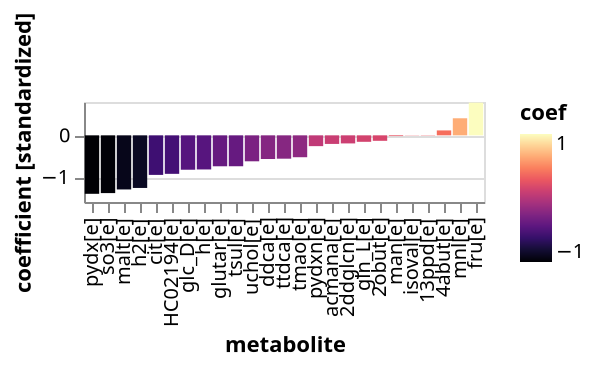 {
  "$schema": "https://vega.github.io/schema/vega-lite/v5.json",
  "width": 200,
  "height": 50,
  "data": {
    "values": [
      {
        "coef": -1.403220164,
        "metabolite": "pydx[e]",
        "description": "Pyridoxal"
      },
      {
        "coef": -1.3864171369,
        "metabolite": "so3[e]",
        "description": "Sulfite"
      },
      {
        "coef": -1.2988432936,
        "metabolite": "malt[e]",
        "description": "Maltose"
      },
      {
        "coef": -1.2627663038,
        "metabolite": "h2[e]",
        "description": "Hydrogen"
      },
      {
        "coef": -0.9494759469,
        "metabolite": "cit[e]",
        "description": "Citrate"
      },
      {
        "coef": -0.92410626,
        "metabolite": "HC02194[e]",
        "description": "Ursodiol"
      },
      {
        "coef": -0.8255619351,
        "metabolite": "glc_D[e]",
        "description": "D-glucose"
      },
      {
        "coef": -0.8189398698,
        "metabolite": "h[e]",
        "description": "proton"
      },
      {
        "coef": -0.7426755129,
        "metabolite": "glutar[e]",
        "description": "Glutarate"
      },
      {
        "coef": -0.7420113834,
        "metabolite": "tsul[e]",
        "description": "thiosulfate(2-)"
      },
      {
        "coef": -0.6232042068,
        "metabolite": "uchol[e]",
        "description": "Ursocholate"
      },
      {
        "coef": -0.5684139533,
        "metabolite": "ddca[e]",
        "description": "laurate"
      },
      {
        "coef": -0.5605311581,
        "metabolite": "ttdca[e]",
        "description": "tetradecanoate (n-C14:0)"
      },
      {
        "coef": -0.525357532,
        "metabolite": "tmao[e]",
        "description": "Trimethylamine N-oxide"
      },
      {
        "coef": -0.2593162562,
        "metabolite": "pydxn[e]",
        "description": "Pyridoxine"
      },
      {
        "coef": -0.2062304347,
        "metabolite": "acmana[e]",
        "description": "N-acetyl-D-mannosamine"
      },
      {
        "coef": -0.193992698,
        "metabolite": "2ddglcn[e]",
        "description": "2-Dehydro-3-deoxy-D-gluconate"
      },
      {
        "coef": -0.1555650235,
        "metabolite": "gln_L[e]",
        "description": "L-glutamine"
      },
      {
        "coef": -0.1315094624,
        "metabolite": "2obut[e]",
        "description": "2-Oxobutanoate"
      },
      {
        "coef": -0.017417445,
        "metabolite": "man[e]",
        "description": "D-Mannose"
      },
      {
        "coef": 0.0052796728,
        "metabolite": "isoval[e]",
        "description": "Isovalerate, 3-Methylbutanoate"
      },
      {
        "coef": 0.0068658506,
        "metabolite": "13ppd[e]",
        "description": "Propane-1,3-diol"
      },
      {
        "coef": 0.1179742656,
        "metabolite": "4abut[e]",
        "description": "4-Aminobutanoate"
      },
      {
        "coef": 0.4094416403,
        "metabolite": "mnl[e]",
        "description": "D-Mannitol"
      },
      {
        "coef": 0.7845626081,
        "metabolite": "fru[e]",
        "description": "D-Fructose"
      }
    ]
  },
  "mark": {
    "type": "bar",
    "tooltip": {
      "content": "data"
    }
  },
  "encoding": {
    "x": {
      "field": "metabolite",
      "type": "nominal",
      "sort": "-coef"
    },
    "y": {
      "field": "coef",
      "type": "quantitative",
      "axis": {
        "title": "coefficient [standardized]"
      }
    },
    "color": {
      "field": "coef",
      "type": "quantitative",
      "scale": {
        "scheme": "magma",
        "legend": false
      }
    }
  }
}